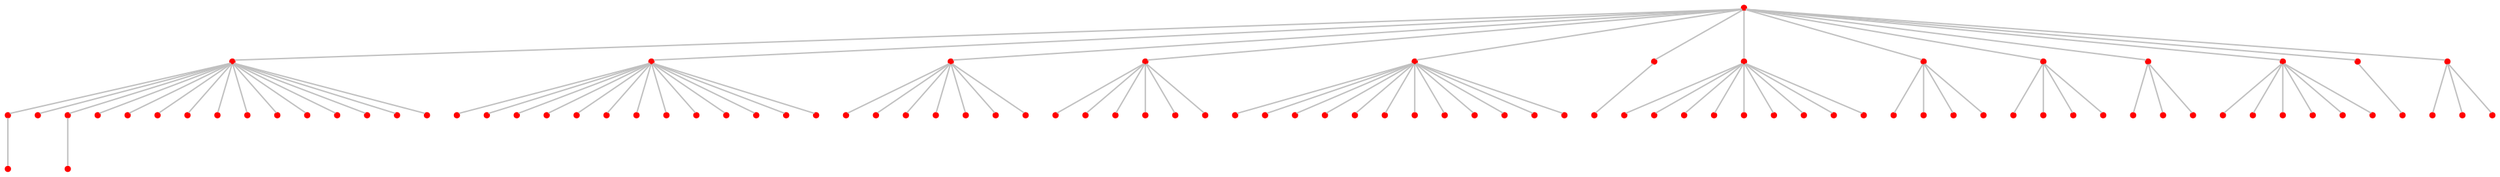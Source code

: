 graph {
	1 [color=red shape=point]
	43 [color=red shape=point]
	1 -- 43 [color=gray]
	39 [color=red shape=point]
	1 -- 39 [color=gray]
	87 [color=red shape=point]
	1 -- 87 [color=gray]
	15 [color=red shape=point]
	1 -- 15 [color=gray]
	58 [color=red shape=point]
	1 -- 58 [color=gray]
	16 [color=red shape=point]
	1 -- 16 [color=gray]
	64 [color=red shape=point]
	1 -- 64 [color=gray]
	19 [color=red shape=point]
	1 -- 19 [color=gray]
	60 [color=red shape=point]
	1 -- 60 [color=gray]
	48 [color=red shape=point]
	1 -- 48 [color=gray]
	71 [color=red shape=point]
	1 -- 71 [color=gray]
	38 [color=red shape=point]
	1 -- 38 [color=gray]
	89 [color=red shape=point]
	1 -- 89 [color=gray]
	23 [color=red shape=point]
	43 -- 23 [color=gray]
	42 [color=red shape=point]
	43 -- 42 [color=gray]
	70 [color=red shape=point]
	43 -- 70 [color=gray]
	82 [color=red shape=point]
	43 -- 82 [color=gray]
	41 [color=red shape=point]
	43 -- 41 [color=gray]
	96 [color=red shape=point]
	43 -- 96 [color=gray]
	13 [color=red shape=point]
	43 -- 13 [color=gray]
	98 [color=red shape=point]
	43 -- 98 [color=gray]
	68 [color=red shape=point]
	43 -- 68 [color=gray]
	85 [color=red shape=point]
	43 -- 85 [color=gray]
	78 [color=red shape=point]
	43 -- 78 [color=gray]
	37 [color=red shape=point]
	43 -- 37 [color=gray]
	45 [color=red shape=point]
	43 -- 45 [color=gray]
	69 [color=red shape=point]
	43 -- 69 [color=gray]
	97 [color=red shape=point]
	43 -- 97 [color=gray]
	35 [color=red shape=point]
	39 -- 35 [color=gray]
	51 [color=red shape=point]
	39 -- 51 [color=gray]
	21 [color=red shape=point]
	39 -- 21 [color=gray]
	4 [color=red shape=point]
	39 -- 4 [color=gray]
	94 [color=red shape=point]
	39 -- 94 [color=gray]
	62 [color=red shape=point]
	39 -- 62 [color=gray]
	40 [color=red shape=point]
	39 -- 40 [color=gray]
	22 [color=red shape=point]
	39 -- 22 [color=gray]
	33 [color=red shape=point]
	39 -- 33 [color=gray]
	73 [color=red shape=point]
	39 -- 73 [color=gray]
	57 [color=red shape=point]
	39 -- 57 [color=gray]
	88 [color=red shape=point]
	39 -- 88 [color=gray]
	56 [color=red shape=point]
	39 -- 56 [color=gray]
	7 [color=red shape=point]
	87 -- 7 [color=gray]
	12 [color=red shape=point]
	87 -- 12 [color=gray]
	8 [color=red shape=point]
	87 -- 8 [color=gray]
	63 [color=red shape=point]
	87 -- 63 [color=gray]
	52 [color=red shape=point]
	87 -- 52 [color=gray]
	14 [color=red shape=point]
	87 -- 14 [color=gray]
	10 [color=red shape=point]
	87 -- 10 [color=gray]
	50 [color=red shape=point]
	15 -- 50 [color=gray]
	20 [color=red shape=point]
	15 -- 20 [color=gray]
	77 [color=red shape=point]
	15 -- 77 [color=gray]
	2 [color=red shape=point]
	15 -- 2 [color=gray]
	91 [color=red shape=point]
	15 -- 91 [color=gray]
	93 [color=red shape=point]
	15 -- 93 [color=gray]
	53 [color=red shape=point]
	58 -- 53 [color=gray]
	55 [color=red shape=point]
	58 -- 55 [color=gray]
	72 [color=red shape=point]
	58 -- 72 [color=gray]
	65 [color=red shape=point]
	58 -- 65 [color=gray]
	75 [color=red shape=point]
	58 -- 75 [color=gray]
	0 [color=red shape=point]
	58 -- 0 [color=gray]
	61 [color=red shape=point]
	58 -- 61 [color=gray]
	29 [color=red shape=point]
	58 -- 29 [color=gray]
	18 [color=red shape=point]
	58 -- 18 [color=gray]
	27 [color=red shape=point]
	58 -- 27 [color=gray]
	95 [color=red shape=point]
	58 -- 95 [color=gray]
	83 [color=red shape=point]
	58 -- 83 [color=gray]
	31 [color=red shape=point]
	16 -- 31 [color=gray]
	11 [color=red shape=point]
	64 -- 11 [color=gray]
	32 [color=red shape=point]
	64 -- 32 [color=gray]
	28 [color=red shape=point]
	64 -- 28 [color=gray]
	92 [color=red shape=point]
	64 -- 92 [color=gray]
	46 [color=red shape=point]
	64 -- 46 [color=gray]
	99 [color=red shape=point]
	64 -- 99 [color=gray]
	34 [color=red shape=point]
	64 -- 34 [color=gray]
	54 [color=red shape=point]
	64 -- 54 [color=gray]
	74 [color=red shape=point]
	64 -- 74 [color=gray]
	86 [color=red shape=point]
	19 -- 86 [color=gray]
	90 [color=red shape=point]
	19 -- 90 [color=gray]
	47 [color=red shape=point]
	19 -- 47 [color=gray]
	67 [color=red shape=point]
	19 -- 67 [color=gray]
	84 [color=red shape=point]
	60 -- 84 [color=gray]
	17 [color=red shape=point]
	60 -- 17 [color=gray]
	44 [color=red shape=point]
	60 -- 44 [color=gray]
	26 [color=red shape=point]
	60 -- 26 [color=gray]
	66 [color=red shape=point]
	48 -- 66 [color=gray]
	79 [color=red shape=point]
	48 -- 79 [color=gray]
	24 [color=red shape=point]
	48 -- 24 [color=gray]
	30 [color=red shape=point]
	71 -- 30 [color=gray]
	5 [color=red shape=point]
	71 -- 5 [color=gray]
	6 [color=red shape=point]
	71 -- 6 [color=gray]
	25 [color=red shape=point]
	71 -- 25 [color=gray]
	59 [color=red shape=point]
	71 -- 59 [color=gray]
	49 [color=red shape=point]
	71 -- 49 [color=gray]
	80 [color=red shape=point]
	38 -- 80 [color=gray]
	36 [color=red shape=point]
	89 -- 36 [color=gray]
	76 [color=red shape=point]
	89 -- 76 [color=gray]
	81 [color=red shape=point]
	89 -- 81 [color=gray]
	9 [color=red shape=point]
	23 -- 9 [color=gray]
	3 [color=red shape=point]
	70 -- 3 [color=gray]
}
